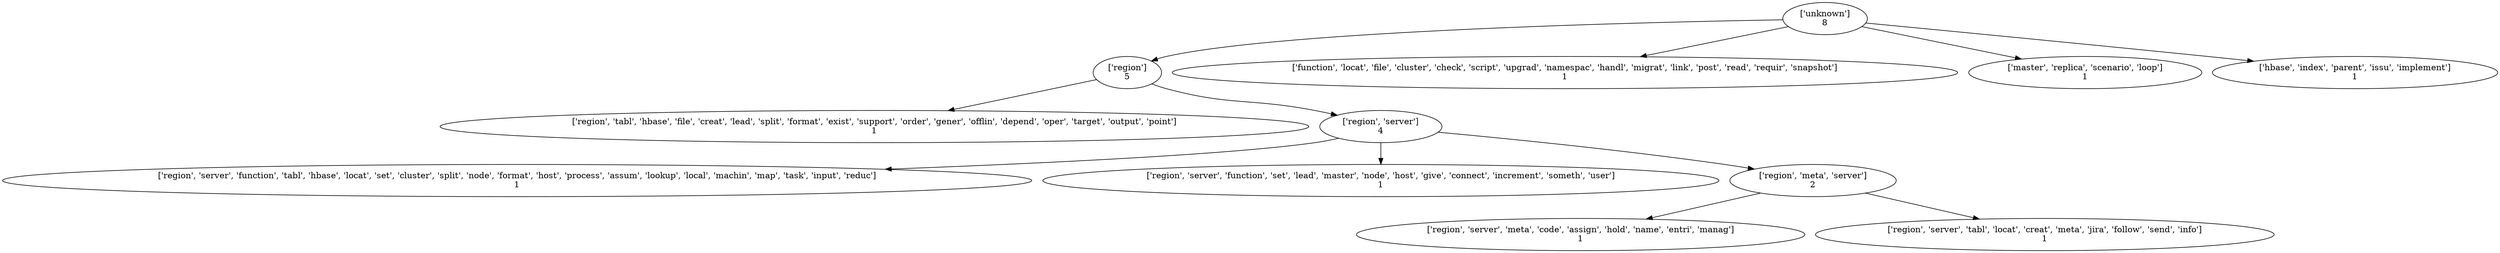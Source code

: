strict digraph  {
	"['unknown']
8" -> "['region']
5";
	"['unknown']
8" -> "['function', 'locat', 'file', 'cluster', 'check', 'script', 'upgrad', 'namespac', 'handl', 'migrat', 'link', 'post', 'read', 'requir', '\
snapshot']
1";
	"['unknown']
8" -> "['master', 'replica', 'scenario', 'loop']
1";
	"['unknown']
8" -> "['hbase', 'index', 'parent', 'issu', 'implement']
1";
	"['region']
5" -> "['region', 'tabl', 'hbase', 'file', 'creat', 'lead', 'split', 'format', 'exist', 'support', 'order', 'gener', 'offlin', 'depend', '\
oper', 'target', 'output', 'point']
1";
	"['region']
5" -> "['region', 'server']
4";
	"['region', 'server']
4" -> "['region', 'server', 'function', 'tabl', 'hbase', 'locat', 'set', 'cluster', 'split', 'node', 'format', 'host', 'process', 'assum', '\
lookup', 'local', 'machin', 'map', 'task', 'input', 'reduc']
1";
	"['region', 'server']
4" -> "['region', 'server', 'function', 'set', 'lead', 'master', 'node', 'host', 'give', 'connect', 'increment', 'someth', 'user']
1";
	"['region', 'server']
4" -> "['region', 'meta', 'server']
2";
	"['region', 'meta', 'server']
2" -> "['region', 'server', 'meta', 'code', 'assign', 'hold', 'name', 'entri', 'manag']
1";
	"['region', 'meta', 'server']
2" -> "['region', 'server', 'tabl', 'locat', 'creat', 'meta', 'jira', 'follow', 'send', 'info']
1";
}
